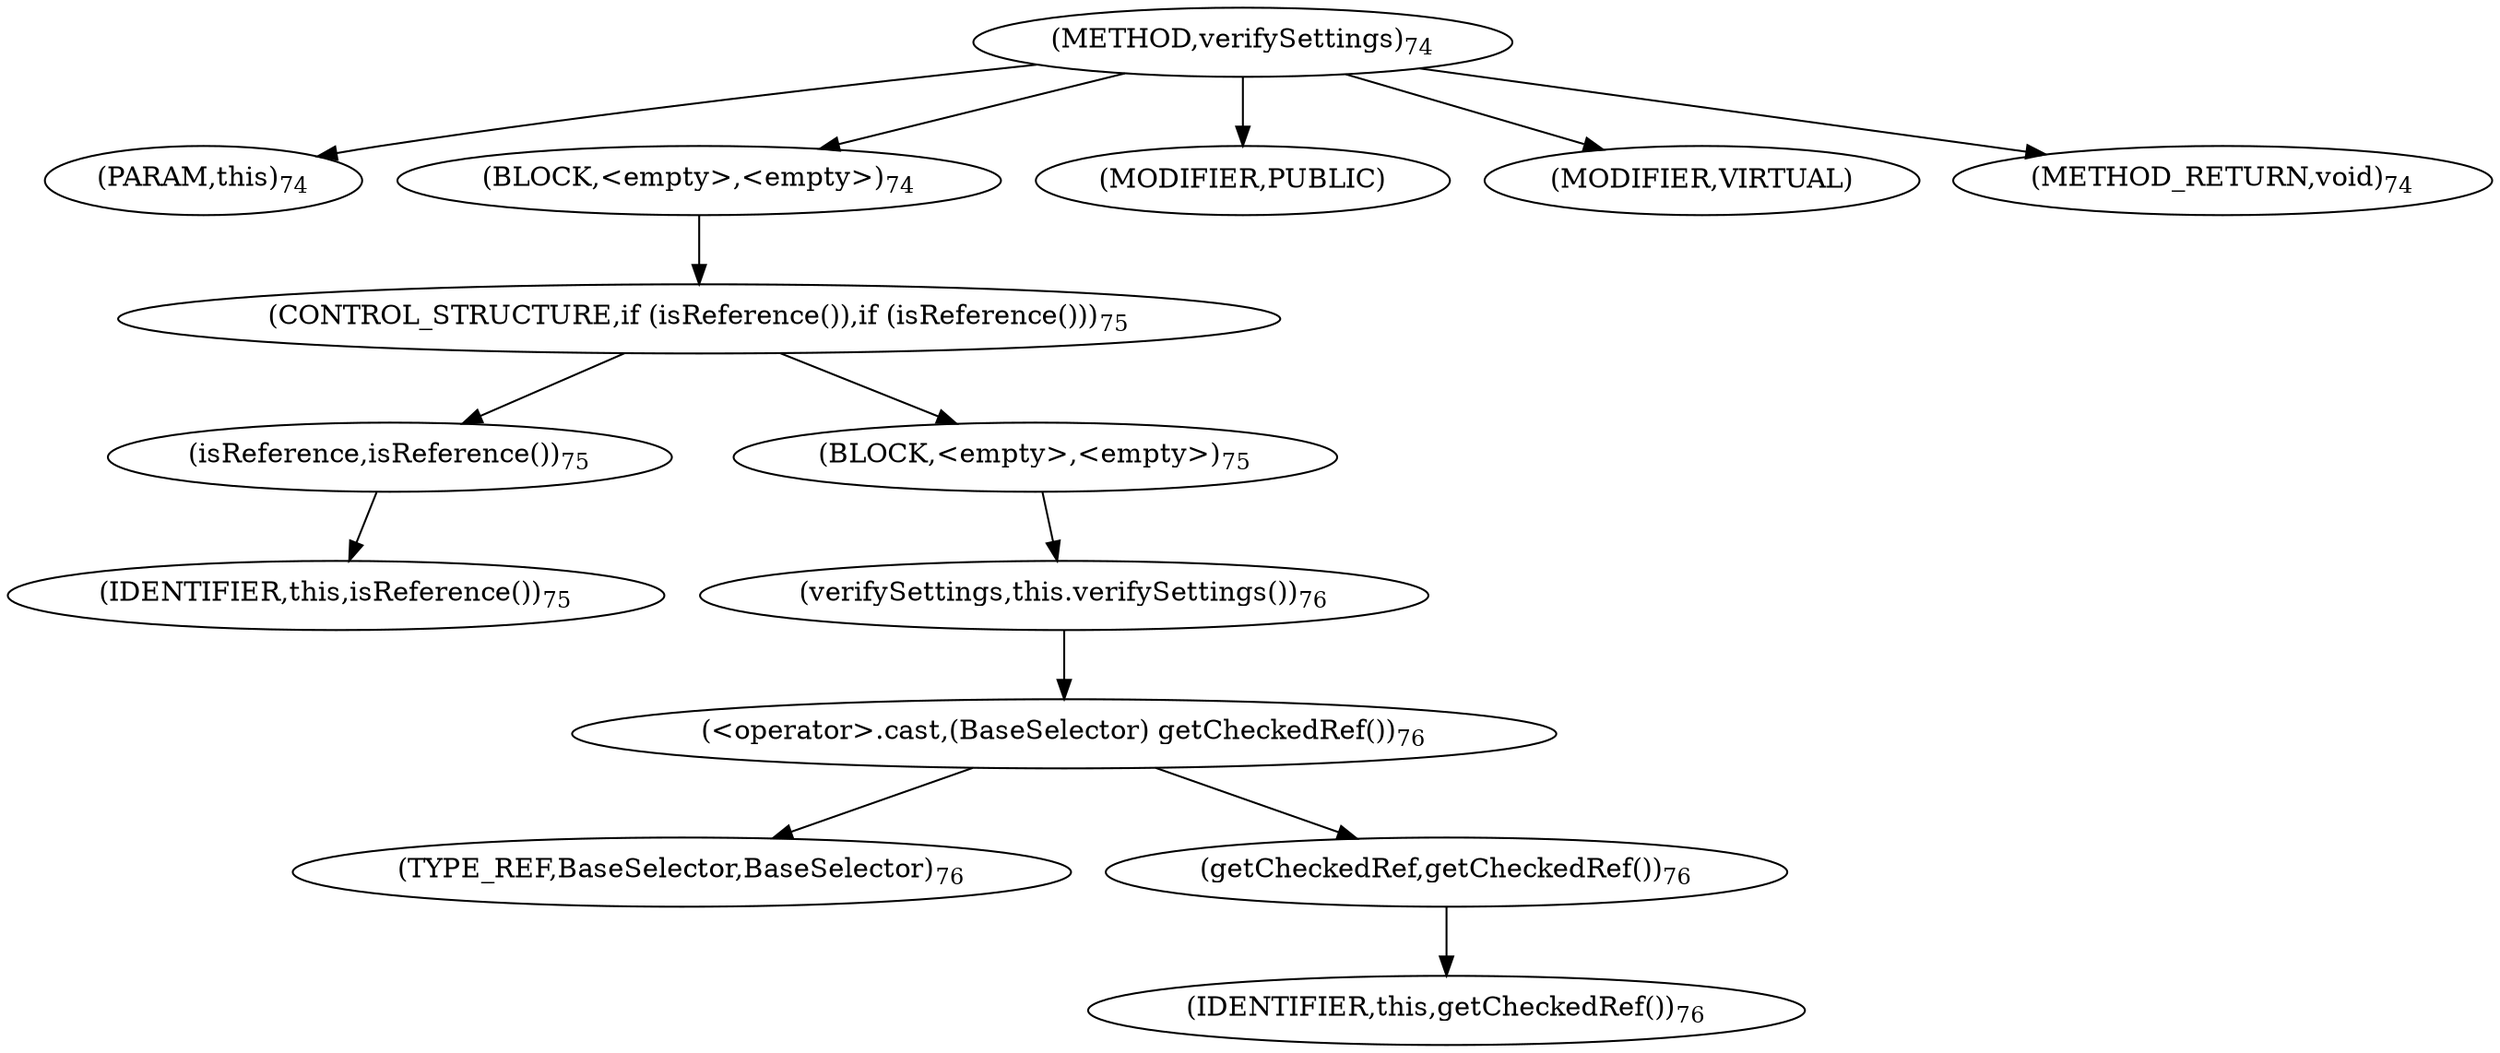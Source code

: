 digraph "verifySettings" {  
"59" [label = <(METHOD,verifySettings)<SUB>74</SUB>> ]
"4" [label = <(PARAM,this)<SUB>74</SUB>> ]
"60" [label = <(BLOCK,&lt;empty&gt;,&lt;empty&gt;)<SUB>74</SUB>> ]
"61" [label = <(CONTROL_STRUCTURE,if (isReference()),if (isReference()))<SUB>75</SUB>> ]
"62" [label = <(isReference,isReference())<SUB>75</SUB>> ]
"3" [label = <(IDENTIFIER,this,isReference())<SUB>75</SUB>> ]
"63" [label = <(BLOCK,&lt;empty&gt;,&lt;empty&gt;)<SUB>75</SUB>> ]
"64" [label = <(verifySettings,this.verifySettings())<SUB>76</SUB>> ]
"65" [label = <(&lt;operator&gt;.cast,(BaseSelector) getCheckedRef())<SUB>76</SUB>> ]
"66" [label = <(TYPE_REF,BaseSelector,BaseSelector)<SUB>76</SUB>> ]
"67" [label = <(getCheckedRef,getCheckedRef())<SUB>76</SUB>> ]
"5" [label = <(IDENTIFIER,this,getCheckedRef())<SUB>76</SUB>> ]
"68" [label = <(MODIFIER,PUBLIC)> ]
"69" [label = <(MODIFIER,VIRTUAL)> ]
"70" [label = <(METHOD_RETURN,void)<SUB>74</SUB>> ]
  "59" -> "4" 
  "59" -> "60" 
  "59" -> "68" 
  "59" -> "69" 
  "59" -> "70" 
  "60" -> "61" 
  "61" -> "62" 
  "61" -> "63" 
  "62" -> "3" 
  "63" -> "64" 
  "64" -> "65" 
  "65" -> "66" 
  "65" -> "67" 
  "67" -> "5" 
}
